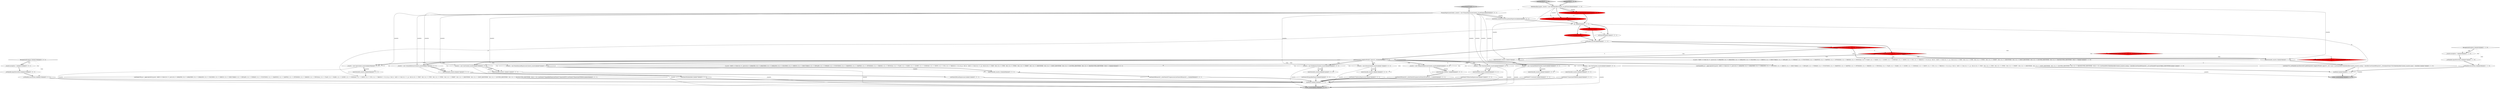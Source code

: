 digraph {
20 [style = filled, label = "tableIdentifier['0', '1', '0']", fillcolor = lightgray, shape = diamond image = "AAA0AAABBB2BBB"];
5 [style = filled, label = "getInterpreter().adaptivePredict(_input,95,_ctx)@@@30@@@['1', '0', '0']", fillcolor = red, shape = diamond image = "AAA1AAABBB1BBB"];
47 [style = filled, label = "{setState(570)extractExpression()}@@@19@@@['0', '0', '1']", fillcolor = white, shape = ellipse image = "AAA0AAABBB3BBB"];
56 [style = filled, label = "_localctx = new ColumnReferenceContext(_localctx)@@@73@@@['0', '0', '1']", fillcolor = white, shape = ellipse image = "AAA0AAABBB3BBB"];
11 [style = filled, label = "enterOuterAlt(_localctx,2)@@@26@@@['1', '1', '0']", fillcolor = white, shape = ellipse image = "AAA0AAABBB1BBB"];
48 [style = filled, label = "{setState(584)identifier()}@@@75@@@['0', '0', '1']", fillcolor = white, shape = ellipse image = "AAA0AAABBB3BBB"];
18 [style = filled, label = "tableIdentifier['1', '0', '0']", fillcolor = lightgray, shape = diamond image = "AAA0AAABBB1BBB"];
31 [style = filled, label = "enterOuterAlt(_localctx,1)@@@11@@@['0', '0', '1']", fillcolor = white, shape = ellipse image = "AAA0AAABBB3BBB"];
32 [style = filled, label = "{setState(579)functionExpression()}@@@57@@@['0', '0', '1']", fillcolor = white, shape = ellipse image = "AAA0AAABBB3BBB"];
44 [style = filled, label = "_localctx = new ExtractContext(_localctx)@@@17@@@['0', '0', '1']", fillcolor = white, shape = ellipse image = "AAA0AAABBB3BBB"];
21 [style = filled, label = "getInterpreter().adaptivePredict(_input,92,_ctx)@@@9@@@['0', '1', '0']", fillcolor = red, shape = diamond image = "AAA1AAABBB2BBB"];
12 [style = filled, label = "getInterpreter().adaptivePredict(_input,96,_ctx)@@@9@@@['1', '0', '0']", fillcolor = red, shape = diamond image = "AAA1AAABBB1BBB"];
22 [style = filled, label = "getInterpreter().adaptivePredict(_input,91,_ctx)@@@30@@@['0', '1', '0']", fillcolor = red, shape = diamond image = "AAA1AAABBB2BBB"];
52 [style = filled, label = "primaryExpression['0', '0', '1']", fillcolor = lightgray, shape = diamond image = "AAA0AAABBB3BBB"];
0 [style = filled, label = "enterOuterAlt(_localctx,1)@@@10@@@['1', '1', '0']", fillcolor = white, shape = ellipse image = "AAA0AAABBB1BBB"];
65 [style = filled, label = "{setState(580)match(T__0)setState(581)query()setState(582)match(T__1)}@@@64@@@['0', '0', '1']", fillcolor = white, shape = ellipse image = "AAA0AAABBB3BBB"];
49 [style = filled, label = "_localctx = new CastContext(_localctx)@@@10@@@['0', '0', '1']", fillcolor = white, shape = ellipse image = "AAA0AAABBB3BBB"];
28 [style = filled, label = "{setState(571)constant()}@@@26@@@['0', '0', '1']", fillcolor = white, shape = ellipse image = "AAA0AAABBB3BBB"];
16 [style = filled, label = "{setState(695)_la = _input.LA(1)if ((((_la) & ~0x3f) == 0 && ((1L << _la) & ((1L << ANALYZE) | (1L << ANALYZED) | (1L << CATALOGS) | (1L << COLUMNS) | (1L << DEBUG) | (1L << EXECUTABLE) | (1L << EXPLAIN) | (1L << FORMAT) | (1L << FUNCTIONS) | (1L << GRAPHVIZ) | (1L << MAPPED) | (1L << OPTIMIZED) | (1L << PARSED) | (1L << PHYSICAL) | (1L << PLAN) | (1L << RLIKE) | (1L << QUERY) | (1L << SCHEMAS) | (1L << SHOW) | (1L << SYS) | (1L << TABLES))) != 0) || ((((_la - 64)) & ~0x3f) == 0 && ((1L << (_la - 64)) & ((1L << (TEXT - 64)) | (1L << (TYPE - 64)) | (1L << (TYPES - 64)) | (1L << (VERIFY - 64)) | (1L << (IDENTIFIER - 64)) | (1L << (DIGIT_IDENTIFIER - 64)) | (1L << (QUOTED_IDENTIFIER - 64)) | (1L << (BACKQUOTED_IDENTIFIER - 64)))) != 0)) {{setState(692)((TableIdentifierContext)_localctx).catalog = identifier()setState(693)match(T__3)}}setState(697)match(TABLE_IDENTIFIER)}@@@11@@@['1', '1', '0']", fillcolor = white, shape = ellipse image = "AAA0AAABBB1BBB"];
2 [style = filled, label = "{exitRule()}@@@50@@@['1', '1', '0']", fillcolor = white, shape = ellipse image = "AAA0AAABBB1BBB"];
42 [style = filled, label = "_localctx = new SubqueryExpressionContext(_localctx)@@@62@@@['0', '0', '1']", fillcolor = white, shape = ellipse image = "AAA0AAABBB3BBB"];
36 [style = filled, label = "{setState(572)match(ASTERISK)}@@@33@@@['0', '0', '1']", fillcolor = white, shape = ellipse image = "AAA0AAABBB3BBB"];
64 [style = filled, label = "{setState(576)_la = _input.LA(1)if ((((_la) & ~0x3f) == 0 && ((1L << _la) & ((1L << ANALYZE) | (1L << ANALYZED) | (1L << CATALOGS) | (1L << COLUMNS) | (1L << DEBUG) | (1L << EXECUTABLE) | (1L << EXPLAIN) | (1L << FORMAT) | (1L << FUNCTIONS) | (1L << GRAPHVIZ) | (1L << MAPPED) | (1L << OPTIMIZED) | (1L << PARSED) | (1L << PHYSICAL) | (1L << PLAN) | (1L << RLIKE) | (1L << QUERY) | (1L << SCHEMAS) | (1L << SHOW) | (1L << SYS) | (1L << TABLES))) != 0) || ((((_la - 64)) & ~0x3f) == 0 && ((1L << (_la - 64)) & ((1L << (TEXT - 64)) | (1L << (TYPE - 64)) | (1L << (TYPES - 64)) | (1L << (VERIFY - 64)) | (1L << (IDENTIFIER - 64)) | (1L << (DIGIT_IDENTIFIER - 64)) | (1L << (QUOTED_IDENTIFIER - 64)) | (1L << (BACKQUOTED_IDENTIFIER - 64)))) != 0)) {{setState(573)qualifiedName()setState(574)match(DOT)}}setState(578)match(ASTERISK)}@@@40@@@['0', '0', '1']", fillcolor = white, shape = ellipse image = "AAA0AAABBB3BBB"];
10 [style = filled, label = "(((_la) & ~0x3f) == 0 && ((1L << _la) & ((1L << ANALYZE) | (1L << ANALYZED) | (1L << CATALOGS) | (1L << COLUMNS) | (1L << DEBUG) | (1L << EXECUTABLE) | (1L << EXPLAIN) | (1L << FORMAT) | (1L << FUNCTIONS) | (1L << GRAPHVIZ) | (1L << MAPPED) | (1L << OPTIMIZED) | (1L << PARSED) | (1L << PHYSICAL) | (1L << PLAN) | (1L << RLIKE) | (1L << QUERY) | (1L << SCHEMAS) | (1L << SHOW) | (1L << SYS) | (1L << TABLES))) != 0) || ((((_la - 64)) & ~0x3f) == 0 && ((1L << (_la - 64)) & ((1L << (TEXT - 64)) | (1L << (TYPE - 64)) | (1L << (TYPES - 64)) | (1L << (VERIFY - 64)) | (1L << (IDENTIFIER - 64)) | (1L << (DIGIT_IDENTIFIER - 64)) | (1L << (QUOTED_IDENTIFIER - 64)) | (1L << (BACKQUOTED_IDENTIFIER - 64)))) != 0)@@@14@@@['1', '1', '0']", fillcolor = white, shape = diamond image = "AAA0AAABBB1BBB"];
3 [style = filled, label = "return _localctx@@@53@@@['1', '1', '0']", fillcolor = lightgray, shape = ellipse image = "AAA0AAABBB1BBB"];
53 [style = filled, label = "_localctx = new StarContext(_localctx)@@@38@@@['0', '0', '1']", fillcolor = white, shape = ellipse image = "AAA0AAABBB3BBB"];
9 [style = filled, label = "setState(708)@@@7@@@['1', '0', '0']", fillcolor = red, shape = ellipse image = "AAA1AAABBB1BBB"];
24 [style = filled, label = "_localctx = new ParenthesizedExpressionContext(_localctx)@@@87@@@['0', '0', '1']", fillcolor = white, shape = ellipse image = "AAA0AAABBB3BBB"];
51 [style = filled, label = "RecognitionException re@@@100@@@['0', '0', '1']", fillcolor = white, shape = diamond image = "AAA0AAABBB3BBB"];
41 [style = filled, label = "PrimaryExpressionContext _localctx = new PrimaryExpressionContext(_ctx,getState())@@@3@@@['0', '0', '1']", fillcolor = white, shape = ellipse image = "AAA0AAABBB3BBB"];
29 [style = filled, label = "getInterpreter().adaptivePredict(_input,82,_ctx)@@@9@@@['0', '0', '1']", fillcolor = white, shape = diamond image = "AAA0AAABBB3BBB"];
60 [style = filled, label = "{setState(585)qualifiedName()}@@@82@@@['0', '0', '1']", fillcolor = white, shape = ellipse image = "AAA0AAABBB3BBB"];
8 [style = filled, label = "RecognitionException re@@@45@@@['1', '1', '0']", fillcolor = white, shape = diamond image = "AAA0AAABBB1BBB"];
37 [style = filled, label = "enterOuterAlt(_localctx,7)@@@63@@@['0', '0', '1']", fillcolor = white, shape = ellipse image = "AAA0AAABBB3BBB"];
55 [style = filled, label = "_localctx = new StarContext(_localctx)@@@31@@@['0', '0', '1']", fillcolor = white, shape = ellipse image = "AAA0AAABBB3BBB"];
6 [style = filled, label = "_errHandler.recover(this,re)@@@48@@@['1', '1', '0']", fillcolor = white, shape = ellipse image = "AAA0AAABBB1BBB"];
19 [style = filled, label = "setState(704)@@@7@@@['0', '1', '0']", fillcolor = red, shape = ellipse image = "AAA1AAABBB2BBB"];
35 [style = filled, label = "{exitRule()}@@@105@@@['0', '0', '1']", fillcolor = white, shape = ellipse image = "AAA0AAABBB3BBB"];
50 [style = filled, label = "_errHandler.reportError(this,re)@@@102@@@['0', '0', '1']", fillcolor = white, shape = ellipse image = "AAA0AAABBB3BBB"];
61 [style = filled, label = "enterRule(_localctx,56,RULE_primaryExpression)@@@4@@@['0', '0', '1']", fillcolor = white, shape = ellipse image = "AAA0AAABBB3BBB"];
46 [style = filled, label = "enterOuterAlt(_localctx,5)@@@39@@@['0', '0', '1']", fillcolor = white, shape = ellipse image = "AAA0AAABBB3BBB"];
39 [style = filled, label = "{setState(586)match(T__0)setState(587)expression()setState(588)match(T__1)}@@@89@@@['0', '0', '1']", fillcolor = white, shape = ellipse image = "AAA0AAABBB3BBB"];
30 [style = filled, label = "_errHandler.recover(this,re)@@@103@@@['0', '0', '1']", fillcolor = white, shape = ellipse image = "AAA0AAABBB3BBB"];
38 [style = filled, label = "_localctx = new ConstantDefaultContext(_localctx)@@@24@@@['0', '0', '1']", fillcolor = white, shape = ellipse image = "AAA0AAABBB3BBB"];
15 [style = filled, label = "enterRule(_localctx,84,RULE_tableIdentifier)@@@4@@@['1', '0', '0']", fillcolor = red, shape = ellipse image = "AAA1AAABBB1BBB"];
25 [style = filled, label = "setState(590)@@@7@@@['0', '0', '1']", fillcolor = white, shape = ellipse image = "AAA0AAABBB3BBB"];
27 [style = filled, label = "enterOuterAlt(_localctx,9)@@@81@@@['0', '0', '1']", fillcolor = white, shape = ellipse image = "AAA0AAABBB3BBB"];
14 [style = filled, label = "_localctx.exception = re@@@46@@@['1', '1', '0']", fillcolor = white, shape = ellipse image = "AAA0AAABBB1BBB"];
63 [style = filled, label = "enterOuterAlt(_localctx,6)@@@56@@@['0', '0', '1']", fillcolor = white, shape = ellipse image = "AAA0AAABBB3BBB"];
58 [style = filled, label = "_localctx = new DereferenceContext(_localctx)@@@80@@@['0', '0', '1']", fillcolor = white, shape = ellipse image = "AAA0AAABBB3BBB"];
57 [style = filled, label = "{setState(569)castExpression()}@@@12@@@['0', '0', '1']", fillcolor = white, shape = ellipse image = "AAA0AAABBB3BBB"];
45 [style = filled, label = "enterOuterAlt(_localctx,8)@@@74@@@['0', '0', '1']", fillcolor = white, shape = ellipse image = "AAA0AAABBB3BBB"];
33 [style = filled, label = "return _localctx@@@108@@@['0', '0', '1']", fillcolor = lightgray, shape = ellipse image = "AAA0AAABBB3BBB"];
17 [style = filled, label = "int _la@@@5@@@['1', '1', '1']", fillcolor = white, shape = ellipse image = "AAA0AAABBB1BBB"];
54 [style = filled, label = "(((_la) & ~0x3f) == 0 && ((1L << _la) & ((1L << ANALYZE) | (1L << ANALYZED) | (1L << CATALOGS) | (1L << COLUMNS) | (1L << DEBUG) | (1L << EXECUTABLE) | (1L << EXPLAIN) | (1L << FORMAT) | (1L << FUNCTIONS) | (1L << GRAPHVIZ) | (1L << MAPPED) | (1L << OPTIMIZED) | (1L << PARSED) | (1L << PHYSICAL) | (1L << PLAN) | (1L << RLIKE) | (1L << QUERY) | (1L << SCHEMAS) | (1L << SHOW) | (1L << SYS) | (1L << TABLES))) != 0) || ((((_la - 64)) & ~0x3f) == 0 && ((1L << (_la - 64)) & ((1L << (TEXT - 64)) | (1L << (TYPE - 64)) | (1L << (TYPES - 64)) | (1L << (VERIFY - 64)) | (1L << (IDENTIFIER - 64)) | (1L << (DIGIT_IDENTIFIER - 64)) | (1L << (QUOTED_IDENTIFIER - 64)) | (1L << (BACKQUOTED_IDENTIFIER - 64)))) != 0)@@@43@@@['0', '0', '1']", fillcolor = white, shape = diamond image = "AAA0AAABBB3BBB"];
4 [style = filled, label = "_errHandler.reportError(this,re)@@@47@@@['1', '1', '0']", fillcolor = white, shape = ellipse image = "AAA0AAABBB1BBB"];
62 [style = filled, label = "_localctx = new FunctionContext(_localctx)@@@55@@@['0', '0', '1']", fillcolor = white, shape = ellipse image = "AAA0AAABBB3BBB"];
59 [style = filled, label = "enterOuterAlt(_localctx,4)@@@32@@@['0', '0', '1']", fillcolor = white, shape = ellipse image = "AAA0AAABBB3BBB"];
26 [style = filled, label = "enterOuterAlt(_localctx,3)@@@25@@@['0', '0', '1']", fillcolor = white, shape = ellipse image = "AAA0AAABBB3BBB"];
34 [style = filled, label = "enterOuterAlt(_localctx,2)@@@18@@@['0', '0', '1']", fillcolor = white, shape = ellipse image = "AAA0AAABBB3BBB"];
13 [style = filled, label = "_errHandler.sync(this)@@@8@@@['1', '1', '1']", fillcolor = white, shape = ellipse image = "AAA0AAABBB1BBB"];
7 [style = filled, label = "TableIdentifierContext _localctx = new TableIdentifierContext(_ctx,getState())@@@3@@@['1', '1', '0']", fillcolor = white, shape = ellipse image = "AAA0AAABBB1BBB"];
43 [style = filled, label = "enterOuterAlt(_localctx,10)@@@88@@@['0', '0', '1']", fillcolor = white, shape = ellipse image = "AAA0AAABBB3BBB"];
1 [style = filled, label = "{setState(701)_errHandler.sync(this)switch (getInterpreter().adaptivePredict(_input,91,_ctx)) {case 1:{setState(698)((TableIdentifierContext)_localctx).catalog = identifier()setState(699)match(T__3)}breaksetState(703)((TableIdentifierContext)_localctx).name = identifier()}@@@27@@@['1', '1', '0']", fillcolor = white, shape = ellipse image = "AAA0AAABBB1BBB"];
23 [style = filled, label = "enterRule(_localctx,86,RULE_tableIdentifier)@@@4@@@['0', '1', '0']", fillcolor = red, shape = ellipse image = "AAA1AAABBB2BBB"];
40 [style = filled, label = "_localctx.exception = re@@@101@@@['0', '0', '1']", fillcolor = white, shape = ellipse image = "AAA0AAABBB3BBB"];
32->35 [style = bold, label=""];
17->25 [style = bold, label=""];
29->43 [style = dotted, label="true"];
56->45 [style = solid, label="_localctx"];
21->11 [style = dotted, label="true"];
15->61 [style = dashed, label="0"];
17->9 [style = bold, label=""];
29->49 [style = dotted, label="true"];
51->30 [style = dotted, label="true"];
7->15 [style = solid, label="_localctx"];
48->35 [style = bold, label=""];
24->43 [style = bold, label=""];
29->56 [style = bold, label=""];
45->48 [style = bold, label=""];
29->26 [style = dotted, label="true"];
8->4 [style = dotted, label="true"];
12->21 [style = dashed, label="0"];
7->0 [style = solid, label="_localctx"];
9->19 [style = dashed, label="0"];
15->17 [style = bold, label=""];
41->44 [style = solid, label="_localctx"];
41->42 [style = solid, label="_localctx"];
42->33 [style = solid, label="_localctx"];
29->44 [style = bold, label=""];
49->33 [style = solid, label="_localctx"];
23->17 [style = bold, label=""];
38->26 [style = bold, label=""];
26->28 [style = bold, label=""];
27->60 [style = bold, label=""];
0->49 [style = dashed, label="0"];
24->43 [style = solid, label="_localctx"];
40->50 [style = bold, label=""];
38->33 [style = solid, label="_localctx"];
21->0 [style = bold, label=""];
55->59 [style = bold, label=""];
29->55 [style = dotted, label="true"];
41->61 [style = solid, label="_localctx"];
58->33 [style = solid, label="_localctx"];
50->30 [style = bold, label=""];
21->0 [style = dotted, label="true"];
34->47 [style = bold, label=""];
12->11 [style = bold, label=""];
29->62 [style = bold, label=""];
17->16 [style = solid, label="_la"];
21->22 [style = dotted, label="true"];
29->63 [style = dotted, label="true"];
41->61 [style = bold, label=""];
64->35 [style = bold, label=""];
6->2 [style = bold, label=""];
12->11 [style = dotted, label="true"];
44->33 [style = solid, label="_localctx"];
28->35 [style = bold, label=""];
41->62 [style = solid, label="_localctx"];
13->12 [style = bold, label=""];
19->13 [style = bold, label=""];
12->10 [style = dotted, label="true"];
31->57 [style = bold, label=""];
21->11 [style = bold, label=""];
49->31 [style = bold, label=""];
39->35 [style = bold, label=""];
41->49 [style = solid, label="_localctx"];
7->23 [style = bold, label=""];
8->14 [style = dotted, label="true"];
49->31 [style = solid, label="_localctx"];
44->34 [style = bold, label=""];
29->53 [style = dotted, label="true"];
29->59 [style = dotted, label="true"];
12->0 [style = dotted, label="true"];
29->38 [style = bold, label=""];
41->53 [style = solid, label="_localctx"];
20->7 [style = bold, label=""];
18->7 [style = bold, label=""];
36->35 [style = bold, label=""];
57->35 [style = bold, label=""];
14->4 [style = bold, label=""];
53->33 [style = solid, label="_localctx"];
0->16 [style = bold, label=""];
42->37 [style = bold, label=""];
29->34 [style = dotted, label="true"];
38->26 [style = solid, label="_localctx"];
17->64 [style = solid, label="_la"];
2->3 [style = bold, label=""];
7->11 [style = solid, label="_localctx"];
52->41 [style = bold, label=""];
65->35 [style = bold, label=""];
41->55 [style = solid, label="_localctx"];
8->14 [style = bold, label=""];
29->62 [style = dotted, label="true"];
16->3 [style = solid, label="_localctx"];
41->38 [style = solid, label="_localctx"];
29->49 [style = bold, label=""];
21->10 [style = dotted, label="true"];
24->33 [style = solid, label="_localctx"];
37->65 [style = bold, label=""];
11->62 [style = dashed, label="0"];
42->37 [style = solid, label="_localctx"];
29->55 [style = bold, label=""];
51->40 [style = bold, label=""];
53->46 [style = bold, label=""];
56->45 [style = bold, label=""];
30->35 [style = bold, label=""];
8->6 [style = dotted, label="true"];
63->32 [style = bold, label=""];
55->59 [style = solid, label="_localctx"];
29->54 [style = dotted, label="true"];
29->42 [style = bold, label=""];
9->25 [style = dashed, label="0"];
62->33 [style = solid, label="_localctx"];
44->34 [style = solid, label="_localctx"];
51->40 [style = dotted, label="true"];
58->27 [style = solid, label="_localctx"];
7->15 [style = bold, label=""];
7->41 [style = dashed, label="0"];
1->2 [style = bold, label=""];
7->23 [style = solid, label="_localctx"];
41->58 [style = solid, label="_localctx"];
43->39 [style = bold, label=""];
29->24 [style = dotted, label="true"];
56->33 [style = solid, label="_localctx"];
62->63 [style = solid, label="_localctx"];
5->22 [style = dashed, label="0"];
29->53 [style = bold, label=""];
29->56 [style = dotted, label="true"];
29->58 [style = dotted, label="true"];
1->3 [style = solid, label="_localctx"];
15->23 [style = dashed, label="0"];
58->27 [style = bold, label=""];
11->1 [style = bold, label=""];
4->6 [style = bold, label=""];
25->13 [style = bold, label=""];
46->64 [style = bold, label=""];
29->58 [style = bold, label=""];
29->27 [style = dotted, label="true"];
35->33 [style = bold, label=""];
62->63 [style = bold, label=""];
29->44 [style = dotted, label="true"];
29->38 [style = dotted, label="true"];
16->2 [style = bold, label=""];
29->37 [style = dotted, label="true"];
47->35 [style = bold, label=""];
12->0 [style = bold, label=""];
17->19 [style = bold, label=""];
41->24 [style = solid, label="_localctx"];
29->46 [style = dotted, label="true"];
60->35 [style = bold, label=""];
13->29 [style = bold, label=""];
29->45 [style = dotted, label="true"];
41->56 [style = solid, label="_localctx"];
12->5 [style = dotted, label="true"];
55->33 [style = solid, label="_localctx"];
12->29 [style = dashed, label="0"];
59->36 [style = bold, label=""];
29->42 [style = dotted, label="true"];
51->50 [style = dotted, label="true"];
13->21 [style = bold, label=""];
53->46 [style = solid, label="_localctx"];
29->24 [style = bold, label=""];
61->17 [style = bold, label=""];
9->13 [style = bold, label=""];
29->31 [style = dotted, label="true"];
}
